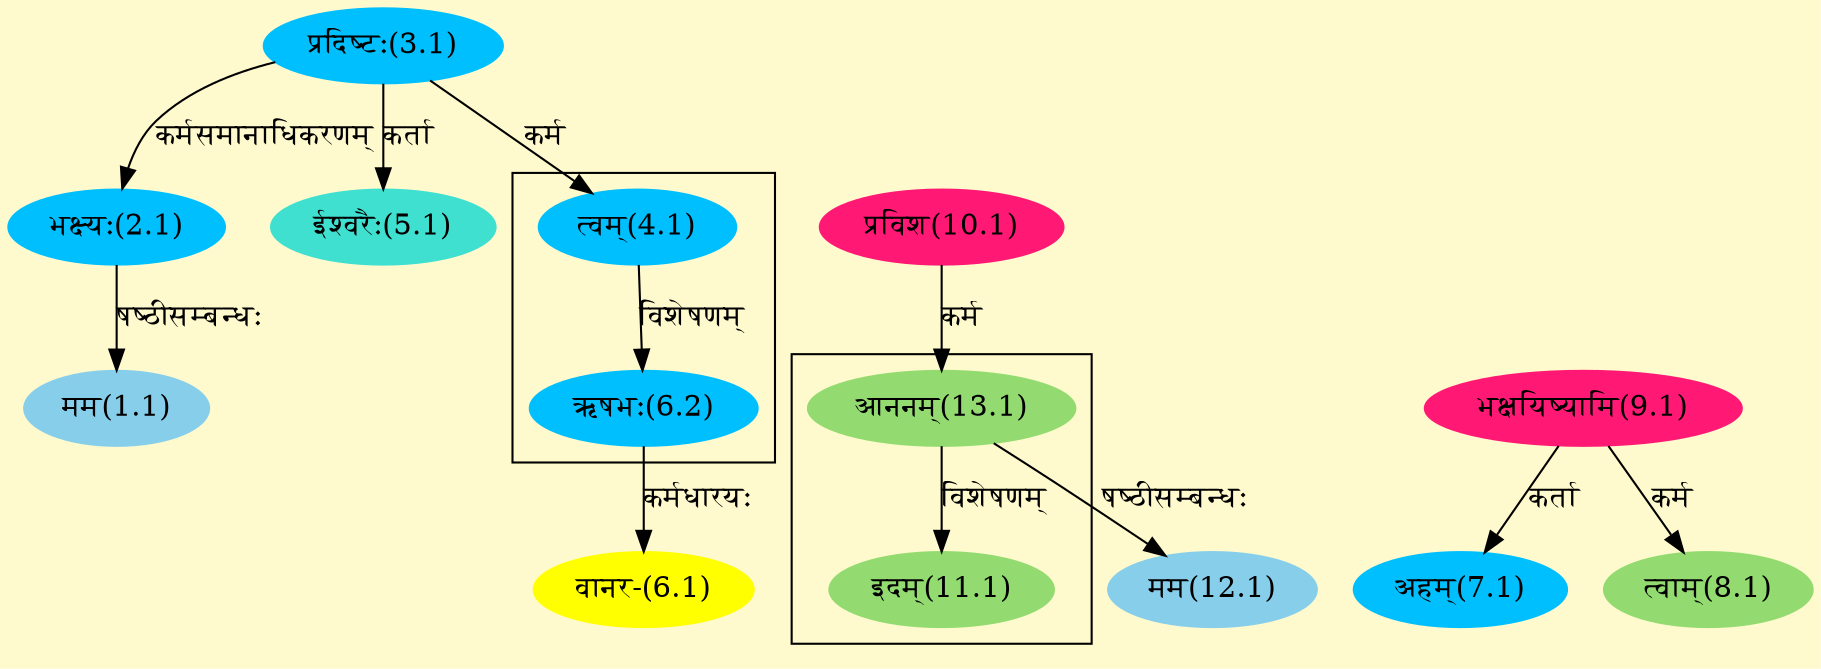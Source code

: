 digraph G{
rankdir=BT;
 compound=true;
 bgcolor="lemonchiffon1";

subgraph cluster_1{
Node6_2 [style=filled, color="#00BFFF" label = "ऋषभः(6.2)"]
Node4_1 [style=filled, color="#00BFFF" label = "त्वम्(4.1)"]

}

subgraph cluster_2{
Node11_1 [style=filled, color="#93DB70" label = "इदम्(11.1)"]
Node13_1 [style=filled, color="#93DB70" label = "आननम्(13.1)"]

}
Node1_1 [style=filled, color="#87CEEB" label = "मम(1.1)"]
Node2_1 [style=filled, color="#00BFFF" label = "भक्ष्यः(2.1)"]
Node3_1 [style=filled, color="#00BFFF" label = "प्रदिष्टः(3.1)"]
Node4_1 [style=filled, color="#00BFFF" label = "त्वम्(4.1)"]
Node5_1 [style=filled, color="#40E0D0" label = "ईश्वरैः(5.1)"]
Node6_1 [style=filled, color="#FFFF00" label = "वानर-(6.1)"]
Node6_2 [style=filled, color="#00BFFF" label = "ऋषभः(6.2)"]
Node7_1 [style=filled, color="#00BFFF" label = "अहम्(7.1)"]
Node9_1 [style=filled, color="#FF1975" label = "भक्षयिष्यामि(9.1)"]
Node8_1 [style=filled, color="#93DB70" label = "त्वाम्(8.1)"]
Node [style=filled, color="" label = "()"]
Node10_1 [style=filled, color="#FF1975" label = "प्रविश(10.1)"]
Node12_1 [style=filled, color="#87CEEB" label = "मम(12.1)"]
Node13_1 [style=filled, color="#93DB70" label = "आननम्(13.1)"]
/* Start of Relations section */

Node1_1 -> Node2_1 [  label="षष्ठीसम्बन्धः"  dir="back" ]
Node2_1 -> Node3_1 [  label="कर्मसमानाधिकरणम्"  dir="back" ]
Node4_1 -> Node3_1 [  label="कर्म"  dir="back" ]
Node5_1 -> Node3_1 [  label="कर्ता"  dir="back" ]
Node6_1 -> Node6_2 [  label="कर्मधारयः"  dir="back" ]
Node6_2 -> Node4_1 [  label="विशेषणम्"  dir="back" ]
Node7_1 -> Node9_1 [  label="कर्ता"  dir="back" ]
Node8_1 -> Node9_1 [  label="कर्म"  dir="back" ]
Node11_1 -> Node13_1 [  label="विशेषणम्"  dir="back" ]
Node12_1 -> Node13_1 [  label="षष्ठीसम्बन्धः"  dir="back" ]
Node13_1 -> Node10_1 [  label="कर्म"  dir="back" ]
}
